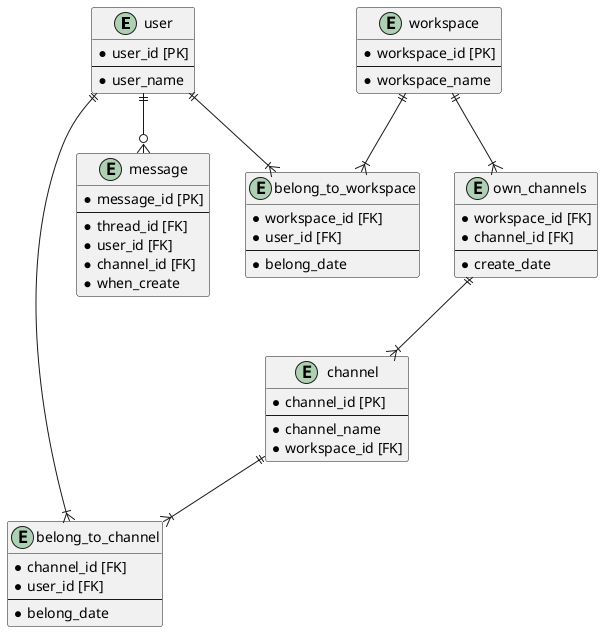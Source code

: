 @startuml slack_db_model

entity user {
    * user_id [PK]
    --
    * user_name
}

entity workspace {
    * workspace_id [PK]
    --
    * workspace_name
}

entity belong_to_workspace {
    * workspace_id [FK]
    * user_id [FK]
    --
    * belong_date
}

entity channel {
    * channel_id [PK]
    --
    * channel_name
    * workspace_id [FK]
}

entity belong_to_channel {
    * channel_id [FK]
    * user_id [FK]
    --
    * belong_date
}

entity own_channels {
    * workspace_id [FK]
    * channel_id [FK]
    --
    * create_date
}

entity message {
    * message_id [PK]
    --
    * thread_id [FK]
    * user_id [FK]
    * channel_id [FK]
    * when_create
}

user ||--|{ belong_to_workspace
user ||--|{ belong_to_channel
workspace ||--|{ belong_to_workspace
channel ||--|{ belong_to_channel
workspace ||--|{ own_channels
own_channels ||--|{ channel
user ||--o{ message